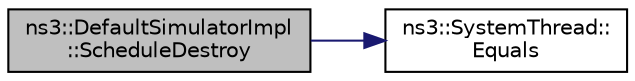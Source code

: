 digraph "ns3::DefaultSimulatorImpl::ScheduleDestroy"
{
  edge [fontname="Helvetica",fontsize="10",labelfontname="Helvetica",labelfontsize="10"];
  node [fontname="Helvetica",fontsize="10",shape=record];
  rankdir="LR";
  Node1 [label="ns3::DefaultSimulatorImpl\l::ScheduleDestroy",height=0.2,width=0.4,color="black", fillcolor="grey75", style="filled", fontcolor="black"];
  Node1 -> Node2 [color="midnightblue",fontsize="10",style="solid"];
  Node2 [label="ns3::SystemThread::\lEquals",height=0.2,width=0.4,color="black", fillcolor="white", style="filled",URL="$dd/d2c/classns3_1_1SystemThread.html#af6bfffe1a51a4df5f9aa1a468df8bd59",tooltip="Compares an ThreadId with the current ThreadId . "];
}
